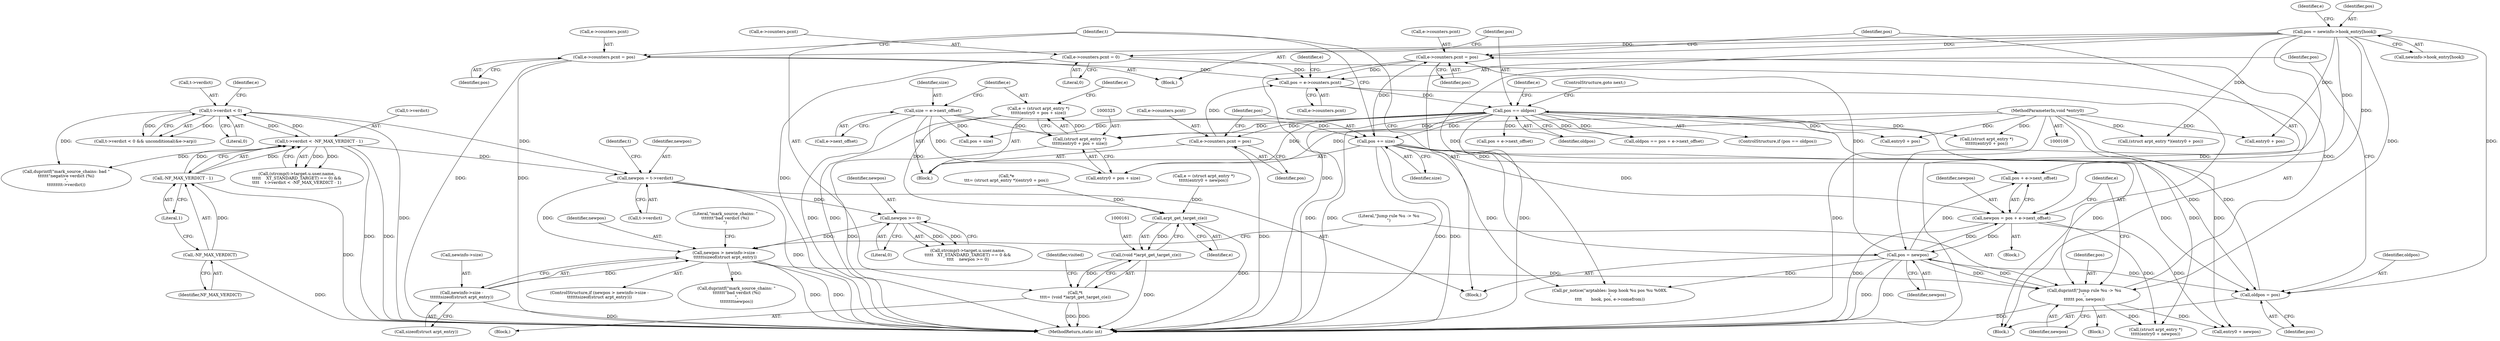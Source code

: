 digraph "0_linux_54d83fc74aa9ec72794373cb47432c5f7fb1a309_1@pointer" {
"1000322" [label="(Call,e = (struct arpt_entry *)\n\t\t\t\t\t(entry0 + pos + size))"];
"1000324" [label="(Call,(struct arpt_entry *)\n\t\t\t\t\t(entry0 + pos + size))"];
"1000111" [label="(MethodParameterIn,void *entry0)"];
"1000299" [label="(Call,pos == oldpos)"];
"1000284" [label="(Call,pos = e->counters.pcnt)"];
"1000291" [label="(Call,e->counters.pcnt = 0)"];
"1000403" [label="(Call,e->counters.pcnt = pos)"];
"1000383" [label="(Call,duprintf(\"Jump rule %u -> %u\n\",\n\t\t\t\t\t\t pos, newpos))"];
"1000338" [label="(Call,pos += size)"];
"1000317" [label="(Call,size = e->next_offset)"];
"1000410" [label="(Call,pos = newpos)"];
"1000389" [label="(Call,newpos = pos + e->next_offset)"];
"1000125" [label="(Call,pos = newinfo->hook_entry[hook])"];
"1000369" [label="(Call,newpos > newinfo->size -\n\t\t\t\t\t\tsizeof(struct arpt_entry))"];
"1000364" [label="(Call,newpos >= 0)"];
"1000344" [label="(Call,newpos = t->verdict)"];
"1000227" [label="(Call,t->verdict < 0)"];
"1000256" [label="(Call,t->verdict < -NF_MAX_VERDICT - 1)"];
"1000260" [label="(Call,-NF_MAX_VERDICT - 1)"];
"1000261" [label="(Call,-NF_MAX_VERDICT)"];
"1000371" [label="(Call,newinfo->size -\n\t\t\t\t\t\tsizeof(struct arpt_entry))"];
"1000331" [label="(Call,e->counters.pcnt = pos)"];
"1000148" [label="(Call,e->counters.pcnt = pos)"];
"1000281" [label="(Call,oldpos = pos)"];
"1000162" [label="(Call,arpt_get_target_c(e))"];
"1000160" [label="(Call,(void *)arpt_get_target_c(e))"];
"1000158" [label="(Call,*t\n\t\t\t\t= (void *)arpt_get_target_c(e))"];
"1000412" [label="(Identifier,newpos)"];
"1000397" [label="(Identifier,e)"];
"1000228" [label="(Call,t->verdict)"];
"1000403" [label="(Call,e->counters.pcnt = pos)"];
"1000364" [label="(Call,newpos >= 0)"];
"1000260" [label="(Call,-NF_MAX_VERDICT - 1)"];
"1000298" [label="(ControlStructure,if (pos == oldpos))"];
"1000378" [label="(Call,duprintf(\"mark_source_chains: \"\n\t\t\t\t\t\t\t\"bad verdict (%i)\n\",\n\t\t\t\t\t\t\t\tnewpos))"];
"1000340" [label="(Identifier,size)"];
"1000326" [label="(Call,entry0 + pos + size)"];
"1000135" [label="(Call,(struct arpt_entry *)(entry0 + pos))"];
"1000307" [label="(Call,entry0 + pos)"];
"1000263" [label="(Literal,1)"];
"1000163" [label="(Identifier,e)"];
"1000350" [label="(Call,strcmp(t->target.u.user.name,\n\t\t\t\t\t   XT_STANDARD_TARGET) == 0 &&\n\t\t\t\t    newpos >= 0)"];
"1000162" [label="(Call,arpt_get_target_c(e))"];
"1000300" [label="(Identifier,pos)"];
"1000410" [label="(Call,pos = newpos)"];
"1000370" [label="(Identifier,newpos)"];
"1000319" [label="(Call,e->next_offset)"];
"1000226" [label="(Call,t->verdict < 0 && unconditional(&e->arp))"];
"1000134" [label="(Identifier,e)"];
"1000261" [label="(Call,-NF_MAX_VERDICT)"];
"1000282" [label="(Identifier,oldpos)"];
"1000125" [label="(Call,pos = newinfo->hook_entry[hook])"];
"1000368" [label="(ControlStructure,if (newpos > newinfo->size -\n\t\t\t\t\t\tsizeof(struct arpt_entry)))"];
"1000344" [label="(Call,newpos = t->verdict)"];
"1000291" [label="(Call,e->counters.pcnt = 0)"];
"1000148" [label="(Call,e->counters.pcnt = pos)"];
"1000285" [label="(Identifier,pos)"];
"1000238" [label="(Block,)"];
"1000384" [label="(Literal,\"Jump rule %u -> %u\n\")"];
"1000231" [label="(Literal,0)"];
"1000371" [label="(Call,newinfo->size -\n\t\t\t\t\t\tsizeof(struct arpt_entry))"];
"1000338" [label="(Call,pos += size)"];
"1000322" [label="(Call,e = (struct arpt_entry *)\n\t\t\t\t\t(entry0 + pos + size))"];
"1000323" [label="(Identifier,e)"];
"1000365" [label="(Identifier,newpos)"];
"1000331" [label="(Call,e->counters.pcnt = pos)"];
"1000149" [label="(Call,e->counters.pcnt)"];
"1000286" [label="(Call,e->counters.pcnt)"];
"1000386" [label="(Identifier,newpos)"];
"1000160" [label="(Call,(void *)arpt_get_target_c(e))"];
"1000158" [label="(Call,*t\n\t\t\t\t= (void *)arpt_get_target_c(e))"];
"1000166" [label="(Identifier,visited)"];
"1000379" [label="(Literal,\"mark_source_chains: \"\n\t\t\t\t\t\t\t\"bad verdict (%i)\n\")"];
"1000111" [label="(MethodParameterIn,void *entry0)"];
"1000310" [label="(Call,oldpos == pos + e->next_offset)"];
"1000400" [label="(Call,entry0 + newpos)"];
"1000388" [label="(Block,)"];
"1000375" [label="(Call,sizeof(struct arpt_entry))"];
"1000227" [label="(Call,t->verdict < 0)"];
"1000383" [label="(Call,duprintf(\"Jump rule %u -> %u\n\",\n\t\t\t\t\t\t pos, newpos))"];
"1000137" [label="(Call,entry0 + pos)"];
"1000317" [label="(Call,size = e->next_offset)"];
"1000367" [label="(Block,)"];
"1000159" [label="(Identifier,t)"];
"1000411" [label="(Identifier,pos)"];
"1000390" [label="(Identifier,newpos)"];
"1000265" [label="(Call,duprintf(\"mark_source_chains: bad \"\n\t\t\t\t\t\t\"negative verdict (%i)\n\",\n\t\t\t\t\t\t\t\tt->verdict))"];
"1000389" [label="(Call,newpos = pos + e->next_offset)"];
"1000127" [label="(Call,newinfo->hook_entry[hook])"];
"1000183" [label="(Call,pr_notice(\"arptables: loop hook %u pos %u %08X.\n\",\n\t\t\t\t       hook, pos, e->comefrom))"];
"1000283" [label="(Identifier,pos)"];
"1000409" [label="(Identifier,pos)"];
"1000328" [label="(Call,pos + size)"];
"1000256" [label="(Call,t->verdict < -NF_MAX_VERDICT - 1)"];
"1000156" [label="(Block,)"];
"1000357" [label="(Identifier,t)"];
"1000242" [label="(Call,(strcmp(t->target.u.user.name,\n\t\t\t\t\t    XT_STANDARD_TARGET) == 0) &&\n\t\t\t\t    t->verdict < -NF_MAX_VERDICT - 1)"];
"1000294" [label="(Identifier,e)"];
"1000235" [label="(Identifier,e)"];
"1000297" [label="(Literal,0)"];
"1000292" [label="(Call,e->counters.pcnt)"];
"1000334" [label="(Identifier,e)"];
"1000345" [label="(Identifier,newpos)"];
"1000126" [label="(Identifier,pos)"];
"1000284" [label="(Call,pos = e->counters.pcnt)"];
"1000324" [label="(Call,(struct arpt_entry *)\n\t\t\t\t\t(entry0 + pos + size))"];
"1000133" [label="(Call,*e\n\t\t\t= (struct arpt_entry *)(entry0 + pos))"];
"1000262" [label="(Identifier,NF_MAX_VERDICT)"];
"1000339" [label="(Identifier,pos)"];
"1000154" [label="(Identifier,pos)"];
"1000273" [label="(Block,)"];
"1000342" [label="(Block,)"];
"1000312" [label="(Call,pos + e->next_offset)"];
"1000404" [label="(Call,e->counters.pcnt)"];
"1000369" [label="(Call,newpos > newinfo->size -\n\t\t\t\t\t\tsizeof(struct arpt_entry))"];
"1000366" [label="(Literal,0)"];
"1000302" [label="(ControlStructure,goto next;)"];
"1000305" [label="(Call,(struct arpt_entry *)\n\t\t\t\t\t\t(entry0 + pos))"];
"1000318" [label="(Identifier,size)"];
"1000419" [label="(MethodReturn,static int)"];
"1000304" [label="(Identifier,e)"];
"1000346" [label="(Call,t->verdict)"];
"1000257" [label="(Call,t->verdict)"];
"1000372" [label="(Call,newinfo->size)"];
"1000299" [label="(Call,pos == oldpos)"];
"1000398" [label="(Call,(struct arpt_entry *)\n\t\t\t\t\t(entry0 + newpos))"];
"1000281" [label="(Call,oldpos = pos)"];
"1000391" [label="(Call,pos + e->next_offset)"];
"1000301" [label="(Identifier,oldpos)"];
"1000385" [label="(Identifier,pos)"];
"1000123" [label="(Block,)"];
"1000337" [label="(Identifier,pos)"];
"1000332" [label="(Call,e->counters.pcnt)"];
"1000396" [label="(Call,e = (struct arpt_entry *)\n\t\t\t\t\t(entry0 + newpos))"];
"1000322" -> "1000238"  [label="AST: "];
"1000322" -> "1000324"  [label="CFG: "];
"1000323" -> "1000322"  [label="AST: "];
"1000324" -> "1000322"  [label="AST: "];
"1000334" -> "1000322"  [label="CFG: "];
"1000322" -> "1000419"  [label="DDG: "];
"1000322" -> "1000162"  [label="DDG: "];
"1000324" -> "1000322"  [label="DDG: "];
"1000324" -> "1000326"  [label="CFG: "];
"1000325" -> "1000324"  [label="AST: "];
"1000326" -> "1000324"  [label="AST: "];
"1000324" -> "1000419"  [label="DDG: "];
"1000111" -> "1000324"  [label="DDG: "];
"1000299" -> "1000324"  [label="DDG: "];
"1000317" -> "1000324"  [label="DDG: "];
"1000111" -> "1000108"  [label="AST: "];
"1000111" -> "1000419"  [label="DDG: "];
"1000111" -> "1000135"  [label="DDG: "];
"1000111" -> "1000137"  [label="DDG: "];
"1000111" -> "1000305"  [label="DDG: "];
"1000111" -> "1000307"  [label="DDG: "];
"1000111" -> "1000326"  [label="DDG: "];
"1000111" -> "1000398"  [label="DDG: "];
"1000111" -> "1000400"  [label="DDG: "];
"1000299" -> "1000298"  [label="AST: "];
"1000299" -> "1000301"  [label="CFG: "];
"1000300" -> "1000299"  [label="AST: "];
"1000301" -> "1000299"  [label="AST: "];
"1000302" -> "1000299"  [label="CFG: "];
"1000304" -> "1000299"  [label="CFG: "];
"1000299" -> "1000419"  [label="DDG: "];
"1000299" -> "1000419"  [label="DDG: "];
"1000299" -> "1000419"  [label="DDG: "];
"1000299" -> "1000281"  [label="DDG: "];
"1000284" -> "1000299"  [label="DDG: "];
"1000281" -> "1000299"  [label="DDG: "];
"1000299" -> "1000305"  [label="DDG: "];
"1000299" -> "1000307"  [label="DDG: "];
"1000299" -> "1000310"  [label="DDG: "];
"1000299" -> "1000310"  [label="DDG: "];
"1000299" -> "1000312"  [label="DDG: "];
"1000299" -> "1000326"  [label="DDG: "];
"1000299" -> "1000328"  [label="DDG: "];
"1000299" -> "1000331"  [label="DDG: "];
"1000299" -> "1000338"  [label="DDG: "];
"1000284" -> "1000273"  [label="AST: "];
"1000284" -> "1000286"  [label="CFG: "];
"1000285" -> "1000284"  [label="AST: "];
"1000286" -> "1000284"  [label="AST: "];
"1000294" -> "1000284"  [label="CFG: "];
"1000291" -> "1000284"  [label="DDG: "];
"1000403" -> "1000284"  [label="DDG: "];
"1000331" -> "1000284"  [label="DDG: "];
"1000148" -> "1000284"  [label="DDG: "];
"1000291" -> "1000273"  [label="AST: "];
"1000291" -> "1000297"  [label="CFG: "];
"1000292" -> "1000291"  [label="AST: "];
"1000297" -> "1000291"  [label="AST: "];
"1000300" -> "1000291"  [label="CFG: "];
"1000291" -> "1000419"  [label="DDG: "];
"1000403" -> "1000342"  [label="AST: "];
"1000403" -> "1000409"  [label="CFG: "];
"1000404" -> "1000403"  [label="AST: "];
"1000409" -> "1000403"  [label="AST: "];
"1000411" -> "1000403"  [label="CFG: "];
"1000403" -> "1000419"  [label="DDG: "];
"1000383" -> "1000403"  [label="DDG: "];
"1000338" -> "1000403"  [label="DDG: "];
"1000410" -> "1000403"  [label="DDG: "];
"1000125" -> "1000403"  [label="DDG: "];
"1000383" -> "1000367"  [label="AST: "];
"1000383" -> "1000386"  [label="CFG: "];
"1000384" -> "1000383"  [label="AST: "];
"1000385" -> "1000383"  [label="AST: "];
"1000386" -> "1000383"  [label="AST: "];
"1000397" -> "1000383"  [label="CFG: "];
"1000383" -> "1000419"  [label="DDG: "];
"1000338" -> "1000383"  [label="DDG: "];
"1000410" -> "1000383"  [label="DDG: "];
"1000125" -> "1000383"  [label="DDG: "];
"1000369" -> "1000383"  [label="DDG: "];
"1000383" -> "1000398"  [label="DDG: "];
"1000383" -> "1000400"  [label="DDG: "];
"1000383" -> "1000410"  [label="DDG: "];
"1000338" -> "1000238"  [label="AST: "];
"1000338" -> "1000340"  [label="CFG: "];
"1000339" -> "1000338"  [label="AST: "];
"1000340" -> "1000338"  [label="AST: "];
"1000159" -> "1000338"  [label="CFG: "];
"1000338" -> "1000419"  [label="DDG: "];
"1000338" -> "1000419"  [label="DDG: "];
"1000338" -> "1000183"  [label="DDG: "];
"1000338" -> "1000281"  [label="DDG: "];
"1000317" -> "1000338"  [label="DDG: "];
"1000338" -> "1000389"  [label="DDG: "];
"1000338" -> "1000391"  [label="DDG: "];
"1000317" -> "1000238"  [label="AST: "];
"1000317" -> "1000319"  [label="CFG: "];
"1000318" -> "1000317"  [label="AST: "];
"1000319" -> "1000317"  [label="AST: "];
"1000323" -> "1000317"  [label="CFG: "];
"1000317" -> "1000419"  [label="DDG: "];
"1000317" -> "1000326"  [label="DDG: "];
"1000317" -> "1000328"  [label="DDG: "];
"1000410" -> "1000342"  [label="AST: "];
"1000410" -> "1000412"  [label="CFG: "];
"1000411" -> "1000410"  [label="AST: "];
"1000412" -> "1000410"  [label="AST: "];
"1000159" -> "1000410"  [label="CFG: "];
"1000410" -> "1000419"  [label="DDG: "];
"1000410" -> "1000419"  [label="DDG: "];
"1000410" -> "1000183"  [label="DDG: "];
"1000410" -> "1000281"  [label="DDG: "];
"1000410" -> "1000389"  [label="DDG: "];
"1000410" -> "1000391"  [label="DDG: "];
"1000389" -> "1000410"  [label="DDG: "];
"1000389" -> "1000388"  [label="AST: "];
"1000389" -> "1000391"  [label="CFG: "];
"1000390" -> "1000389"  [label="AST: "];
"1000391" -> "1000389"  [label="AST: "];
"1000397" -> "1000389"  [label="CFG: "];
"1000389" -> "1000419"  [label="DDG: "];
"1000125" -> "1000389"  [label="DDG: "];
"1000389" -> "1000398"  [label="DDG: "];
"1000389" -> "1000400"  [label="DDG: "];
"1000125" -> "1000123"  [label="AST: "];
"1000125" -> "1000127"  [label="CFG: "];
"1000126" -> "1000125"  [label="AST: "];
"1000127" -> "1000125"  [label="AST: "];
"1000134" -> "1000125"  [label="CFG: "];
"1000125" -> "1000419"  [label="DDG: "];
"1000125" -> "1000135"  [label="DDG: "];
"1000125" -> "1000137"  [label="DDG: "];
"1000125" -> "1000148"  [label="DDG: "];
"1000125" -> "1000183"  [label="DDG: "];
"1000125" -> "1000281"  [label="DDG: "];
"1000125" -> "1000391"  [label="DDG: "];
"1000369" -> "1000368"  [label="AST: "];
"1000369" -> "1000371"  [label="CFG: "];
"1000370" -> "1000369"  [label="AST: "];
"1000371" -> "1000369"  [label="AST: "];
"1000379" -> "1000369"  [label="CFG: "];
"1000384" -> "1000369"  [label="CFG: "];
"1000369" -> "1000419"  [label="DDG: "];
"1000369" -> "1000419"  [label="DDG: "];
"1000364" -> "1000369"  [label="DDG: "];
"1000344" -> "1000369"  [label="DDG: "];
"1000371" -> "1000369"  [label="DDG: "];
"1000369" -> "1000378"  [label="DDG: "];
"1000364" -> "1000350"  [label="AST: "];
"1000364" -> "1000366"  [label="CFG: "];
"1000365" -> "1000364"  [label="AST: "];
"1000366" -> "1000364"  [label="AST: "];
"1000350" -> "1000364"  [label="CFG: "];
"1000364" -> "1000350"  [label="DDG: "];
"1000364" -> "1000350"  [label="DDG: "];
"1000344" -> "1000364"  [label="DDG: "];
"1000344" -> "1000342"  [label="AST: "];
"1000344" -> "1000346"  [label="CFG: "];
"1000345" -> "1000344"  [label="AST: "];
"1000346" -> "1000344"  [label="AST: "];
"1000357" -> "1000344"  [label="CFG: "];
"1000344" -> "1000419"  [label="DDG: "];
"1000227" -> "1000344"  [label="DDG: "];
"1000256" -> "1000344"  [label="DDG: "];
"1000227" -> "1000226"  [label="AST: "];
"1000227" -> "1000231"  [label="CFG: "];
"1000228" -> "1000227"  [label="AST: "];
"1000231" -> "1000227"  [label="AST: "];
"1000235" -> "1000227"  [label="CFG: "];
"1000226" -> "1000227"  [label="CFG: "];
"1000227" -> "1000419"  [label="DDG: "];
"1000227" -> "1000226"  [label="DDG: "];
"1000227" -> "1000226"  [label="DDG: "];
"1000256" -> "1000227"  [label="DDG: "];
"1000227" -> "1000256"  [label="DDG: "];
"1000227" -> "1000265"  [label="DDG: "];
"1000256" -> "1000242"  [label="AST: "];
"1000256" -> "1000260"  [label="CFG: "];
"1000257" -> "1000256"  [label="AST: "];
"1000260" -> "1000256"  [label="AST: "];
"1000242" -> "1000256"  [label="CFG: "];
"1000256" -> "1000419"  [label="DDG: "];
"1000256" -> "1000419"  [label="DDG: "];
"1000256" -> "1000242"  [label="DDG: "];
"1000256" -> "1000242"  [label="DDG: "];
"1000260" -> "1000256"  [label="DDG: "];
"1000260" -> "1000256"  [label="DDG: "];
"1000256" -> "1000265"  [label="DDG: "];
"1000260" -> "1000263"  [label="CFG: "];
"1000261" -> "1000260"  [label="AST: "];
"1000263" -> "1000260"  [label="AST: "];
"1000260" -> "1000419"  [label="DDG: "];
"1000261" -> "1000260"  [label="DDG: "];
"1000261" -> "1000262"  [label="CFG: "];
"1000262" -> "1000261"  [label="AST: "];
"1000263" -> "1000261"  [label="CFG: "];
"1000261" -> "1000419"  [label="DDG: "];
"1000371" -> "1000375"  [label="CFG: "];
"1000372" -> "1000371"  [label="AST: "];
"1000375" -> "1000371"  [label="AST: "];
"1000371" -> "1000419"  [label="DDG: "];
"1000331" -> "1000238"  [label="AST: "];
"1000331" -> "1000337"  [label="CFG: "];
"1000332" -> "1000331"  [label="AST: "];
"1000337" -> "1000331"  [label="AST: "];
"1000339" -> "1000331"  [label="CFG: "];
"1000331" -> "1000419"  [label="DDG: "];
"1000148" -> "1000123"  [label="AST: "];
"1000148" -> "1000154"  [label="CFG: "];
"1000149" -> "1000148"  [label="AST: "];
"1000154" -> "1000148"  [label="AST: "];
"1000159" -> "1000148"  [label="CFG: "];
"1000148" -> "1000419"  [label="DDG: "];
"1000148" -> "1000419"  [label="DDG: "];
"1000281" -> "1000273"  [label="AST: "];
"1000281" -> "1000283"  [label="CFG: "];
"1000282" -> "1000281"  [label="AST: "];
"1000283" -> "1000281"  [label="AST: "];
"1000285" -> "1000281"  [label="CFG: "];
"1000162" -> "1000160"  [label="AST: "];
"1000162" -> "1000163"  [label="CFG: "];
"1000163" -> "1000162"  [label="AST: "];
"1000160" -> "1000162"  [label="CFG: "];
"1000162" -> "1000419"  [label="DDG: "];
"1000162" -> "1000160"  [label="DDG: "];
"1000396" -> "1000162"  [label="DDG: "];
"1000133" -> "1000162"  [label="DDG: "];
"1000160" -> "1000158"  [label="AST: "];
"1000161" -> "1000160"  [label="AST: "];
"1000158" -> "1000160"  [label="CFG: "];
"1000160" -> "1000419"  [label="DDG: "];
"1000160" -> "1000158"  [label="DDG: "];
"1000158" -> "1000156"  [label="AST: "];
"1000159" -> "1000158"  [label="AST: "];
"1000166" -> "1000158"  [label="CFG: "];
"1000158" -> "1000419"  [label="DDG: "];
"1000158" -> "1000419"  [label="DDG: "];
}
